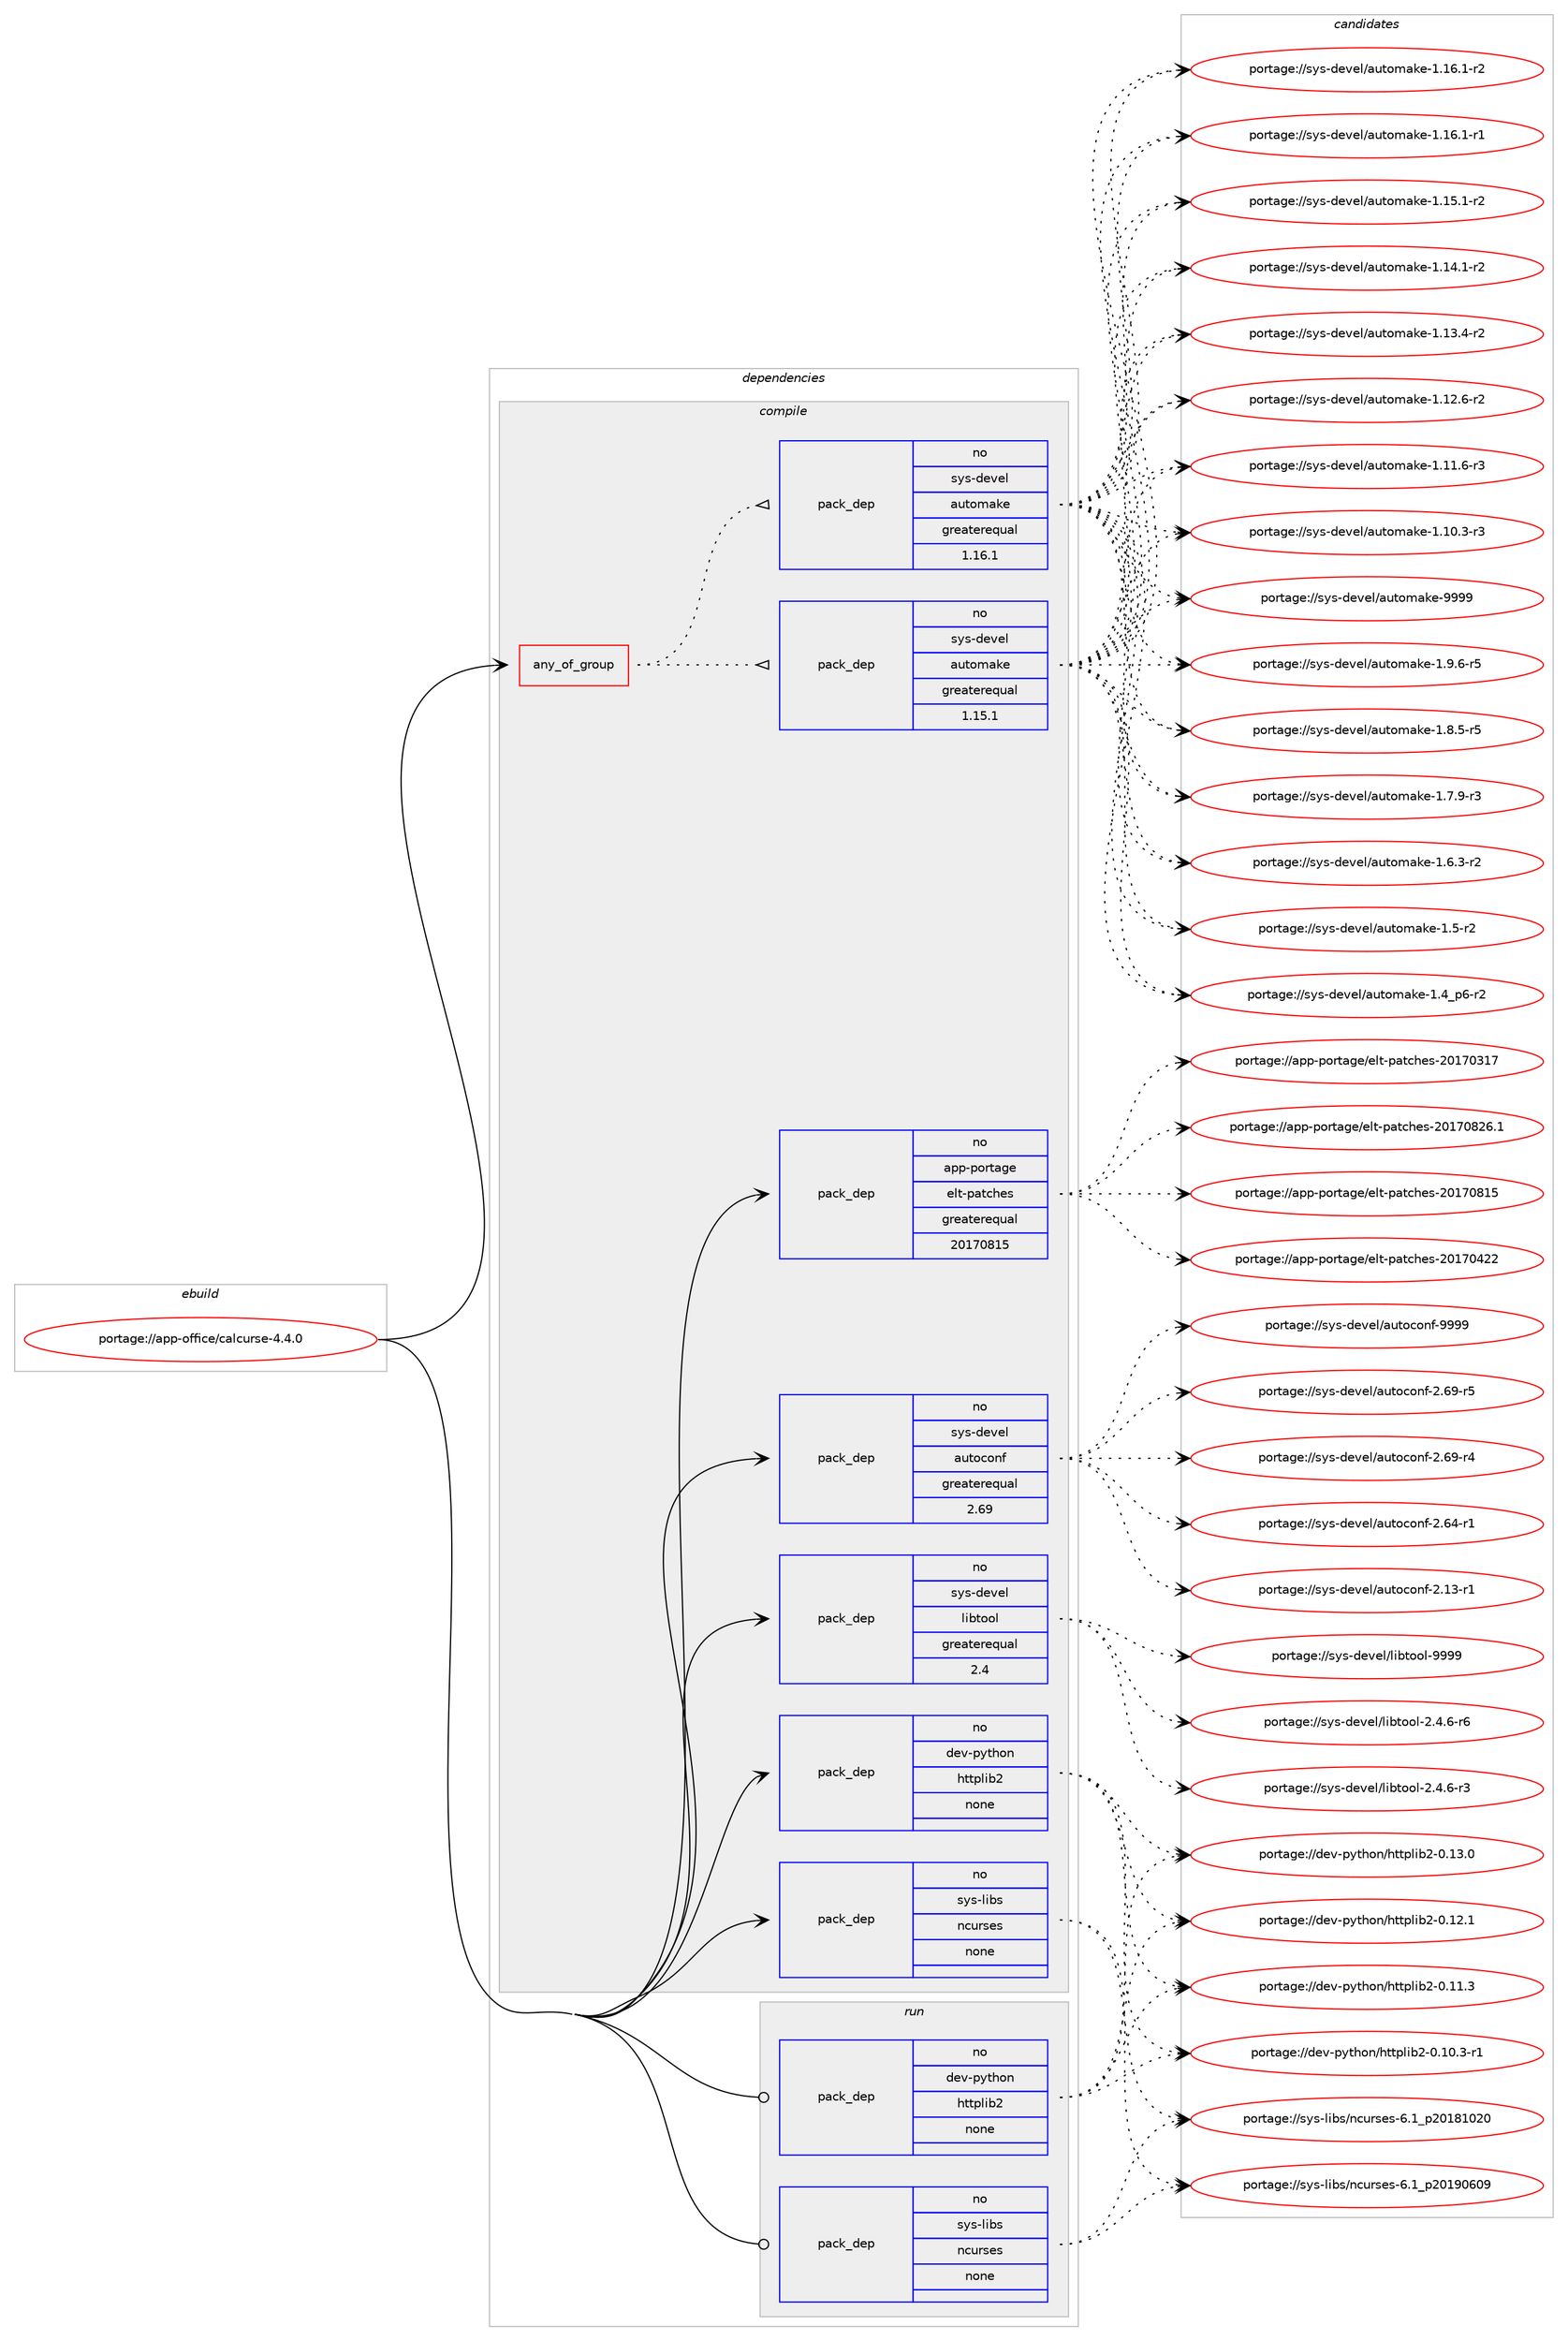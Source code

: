 digraph prolog {

# *************
# Graph options
# *************

newrank=true;
concentrate=true;
compound=true;
graph [rankdir=LR,fontname=Helvetica,fontsize=10,ranksep=1.5];#, ranksep=2.5, nodesep=0.2];
edge  [arrowhead=vee];
node  [fontname=Helvetica,fontsize=10];

# **********
# The ebuild
# **********

subgraph cluster_leftcol {
color=gray;
label=<<i>ebuild</i>>;
id [label="portage://app-office/calcurse-4.4.0", color=red, width=4, href="../app-office/calcurse-4.4.0.svg"];
}

# ****************
# The dependencies
# ****************

subgraph cluster_midcol {
color=gray;
label=<<i>dependencies</i>>;
subgraph cluster_compile {
fillcolor="#eeeeee";
style=filled;
label=<<i>compile</i>>;
subgraph any7853 {
dependency607916 [label=<<TABLE BORDER="0" CELLBORDER="1" CELLSPACING="0" CELLPADDING="4"><TR><TD CELLPADDING="10">any_of_group</TD></TR></TABLE>>, shape=none, color=red];subgraph pack457466 {
dependency607917 [label=<<TABLE BORDER="0" CELLBORDER="1" CELLSPACING="0" CELLPADDING="4" WIDTH="220"><TR><TD ROWSPAN="6" CELLPADDING="30">pack_dep</TD></TR><TR><TD WIDTH="110">no</TD></TR><TR><TD>sys-devel</TD></TR><TR><TD>automake</TD></TR><TR><TD>greaterequal</TD></TR><TR><TD>1.16.1</TD></TR></TABLE>>, shape=none, color=blue];
}
dependency607916:e -> dependency607917:w [weight=20,style="dotted",arrowhead="oinv"];
subgraph pack457467 {
dependency607918 [label=<<TABLE BORDER="0" CELLBORDER="1" CELLSPACING="0" CELLPADDING="4" WIDTH="220"><TR><TD ROWSPAN="6" CELLPADDING="30">pack_dep</TD></TR><TR><TD WIDTH="110">no</TD></TR><TR><TD>sys-devel</TD></TR><TR><TD>automake</TD></TR><TR><TD>greaterequal</TD></TR><TR><TD>1.15.1</TD></TR></TABLE>>, shape=none, color=blue];
}
dependency607916:e -> dependency607918:w [weight=20,style="dotted",arrowhead="oinv"];
}
id:e -> dependency607916:w [weight=20,style="solid",arrowhead="vee"];
subgraph pack457468 {
dependency607919 [label=<<TABLE BORDER="0" CELLBORDER="1" CELLSPACING="0" CELLPADDING="4" WIDTH="220"><TR><TD ROWSPAN="6" CELLPADDING="30">pack_dep</TD></TR><TR><TD WIDTH="110">no</TD></TR><TR><TD>app-portage</TD></TR><TR><TD>elt-patches</TD></TR><TR><TD>greaterequal</TD></TR><TR><TD>20170815</TD></TR></TABLE>>, shape=none, color=blue];
}
id:e -> dependency607919:w [weight=20,style="solid",arrowhead="vee"];
subgraph pack457469 {
dependency607920 [label=<<TABLE BORDER="0" CELLBORDER="1" CELLSPACING="0" CELLPADDING="4" WIDTH="220"><TR><TD ROWSPAN="6" CELLPADDING="30">pack_dep</TD></TR><TR><TD WIDTH="110">no</TD></TR><TR><TD>dev-python</TD></TR><TR><TD>httplib2</TD></TR><TR><TD>none</TD></TR><TR><TD></TD></TR></TABLE>>, shape=none, color=blue];
}
id:e -> dependency607920:w [weight=20,style="solid",arrowhead="vee"];
subgraph pack457470 {
dependency607921 [label=<<TABLE BORDER="0" CELLBORDER="1" CELLSPACING="0" CELLPADDING="4" WIDTH="220"><TR><TD ROWSPAN="6" CELLPADDING="30">pack_dep</TD></TR><TR><TD WIDTH="110">no</TD></TR><TR><TD>sys-devel</TD></TR><TR><TD>autoconf</TD></TR><TR><TD>greaterequal</TD></TR><TR><TD>2.69</TD></TR></TABLE>>, shape=none, color=blue];
}
id:e -> dependency607921:w [weight=20,style="solid",arrowhead="vee"];
subgraph pack457471 {
dependency607922 [label=<<TABLE BORDER="0" CELLBORDER="1" CELLSPACING="0" CELLPADDING="4" WIDTH="220"><TR><TD ROWSPAN="6" CELLPADDING="30">pack_dep</TD></TR><TR><TD WIDTH="110">no</TD></TR><TR><TD>sys-devel</TD></TR><TR><TD>libtool</TD></TR><TR><TD>greaterequal</TD></TR><TR><TD>2.4</TD></TR></TABLE>>, shape=none, color=blue];
}
id:e -> dependency607922:w [weight=20,style="solid",arrowhead="vee"];
subgraph pack457472 {
dependency607923 [label=<<TABLE BORDER="0" CELLBORDER="1" CELLSPACING="0" CELLPADDING="4" WIDTH="220"><TR><TD ROWSPAN="6" CELLPADDING="30">pack_dep</TD></TR><TR><TD WIDTH="110">no</TD></TR><TR><TD>sys-libs</TD></TR><TR><TD>ncurses</TD></TR><TR><TD>none</TD></TR><TR><TD></TD></TR></TABLE>>, shape=none, color=blue];
}
id:e -> dependency607923:w [weight=20,style="solid",arrowhead="vee"];
}
subgraph cluster_compileandrun {
fillcolor="#eeeeee";
style=filled;
label=<<i>compile and run</i>>;
}
subgraph cluster_run {
fillcolor="#eeeeee";
style=filled;
label=<<i>run</i>>;
subgraph pack457473 {
dependency607924 [label=<<TABLE BORDER="0" CELLBORDER="1" CELLSPACING="0" CELLPADDING="4" WIDTH="220"><TR><TD ROWSPAN="6" CELLPADDING="30">pack_dep</TD></TR><TR><TD WIDTH="110">no</TD></TR><TR><TD>dev-python</TD></TR><TR><TD>httplib2</TD></TR><TR><TD>none</TD></TR><TR><TD></TD></TR></TABLE>>, shape=none, color=blue];
}
id:e -> dependency607924:w [weight=20,style="solid",arrowhead="odot"];
subgraph pack457474 {
dependency607925 [label=<<TABLE BORDER="0" CELLBORDER="1" CELLSPACING="0" CELLPADDING="4" WIDTH="220"><TR><TD ROWSPAN="6" CELLPADDING="30">pack_dep</TD></TR><TR><TD WIDTH="110">no</TD></TR><TR><TD>sys-libs</TD></TR><TR><TD>ncurses</TD></TR><TR><TD>none</TD></TR><TR><TD></TD></TR></TABLE>>, shape=none, color=blue];
}
id:e -> dependency607925:w [weight=20,style="solid",arrowhead="odot"];
}
}

# **************
# The candidates
# **************

subgraph cluster_choices {
rank=same;
color=gray;
label=<<i>candidates</i>>;

subgraph choice457466 {
color=black;
nodesep=1;
choice115121115451001011181011084797117116111109971071014557575757 [label="portage://sys-devel/automake-9999", color=red, width=4,href="../sys-devel/automake-9999.svg"];
choice115121115451001011181011084797117116111109971071014549465746544511453 [label="portage://sys-devel/automake-1.9.6-r5", color=red, width=4,href="../sys-devel/automake-1.9.6-r5.svg"];
choice115121115451001011181011084797117116111109971071014549465646534511453 [label="portage://sys-devel/automake-1.8.5-r5", color=red, width=4,href="../sys-devel/automake-1.8.5-r5.svg"];
choice115121115451001011181011084797117116111109971071014549465546574511451 [label="portage://sys-devel/automake-1.7.9-r3", color=red, width=4,href="../sys-devel/automake-1.7.9-r3.svg"];
choice115121115451001011181011084797117116111109971071014549465446514511450 [label="portage://sys-devel/automake-1.6.3-r2", color=red, width=4,href="../sys-devel/automake-1.6.3-r2.svg"];
choice11512111545100101118101108479711711611110997107101454946534511450 [label="portage://sys-devel/automake-1.5-r2", color=red, width=4,href="../sys-devel/automake-1.5-r2.svg"];
choice115121115451001011181011084797117116111109971071014549465295112544511450 [label="portage://sys-devel/automake-1.4_p6-r2", color=red, width=4,href="../sys-devel/automake-1.4_p6-r2.svg"];
choice11512111545100101118101108479711711611110997107101454946495446494511450 [label="portage://sys-devel/automake-1.16.1-r2", color=red, width=4,href="../sys-devel/automake-1.16.1-r2.svg"];
choice11512111545100101118101108479711711611110997107101454946495446494511449 [label="portage://sys-devel/automake-1.16.1-r1", color=red, width=4,href="../sys-devel/automake-1.16.1-r1.svg"];
choice11512111545100101118101108479711711611110997107101454946495346494511450 [label="portage://sys-devel/automake-1.15.1-r2", color=red, width=4,href="../sys-devel/automake-1.15.1-r2.svg"];
choice11512111545100101118101108479711711611110997107101454946495246494511450 [label="portage://sys-devel/automake-1.14.1-r2", color=red, width=4,href="../sys-devel/automake-1.14.1-r2.svg"];
choice11512111545100101118101108479711711611110997107101454946495146524511450 [label="portage://sys-devel/automake-1.13.4-r2", color=red, width=4,href="../sys-devel/automake-1.13.4-r2.svg"];
choice11512111545100101118101108479711711611110997107101454946495046544511450 [label="portage://sys-devel/automake-1.12.6-r2", color=red, width=4,href="../sys-devel/automake-1.12.6-r2.svg"];
choice11512111545100101118101108479711711611110997107101454946494946544511451 [label="portage://sys-devel/automake-1.11.6-r3", color=red, width=4,href="../sys-devel/automake-1.11.6-r3.svg"];
choice11512111545100101118101108479711711611110997107101454946494846514511451 [label="portage://sys-devel/automake-1.10.3-r3", color=red, width=4,href="../sys-devel/automake-1.10.3-r3.svg"];
dependency607917:e -> choice115121115451001011181011084797117116111109971071014557575757:w [style=dotted,weight="100"];
dependency607917:e -> choice115121115451001011181011084797117116111109971071014549465746544511453:w [style=dotted,weight="100"];
dependency607917:e -> choice115121115451001011181011084797117116111109971071014549465646534511453:w [style=dotted,weight="100"];
dependency607917:e -> choice115121115451001011181011084797117116111109971071014549465546574511451:w [style=dotted,weight="100"];
dependency607917:e -> choice115121115451001011181011084797117116111109971071014549465446514511450:w [style=dotted,weight="100"];
dependency607917:e -> choice11512111545100101118101108479711711611110997107101454946534511450:w [style=dotted,weight="100"];
dependency607917:e -> choice115121115451001011181011084797117116111109971071014549465295112544511450:w [style=dotted,weight="100"];
dependency607917:e -> choice11512111545100101118101108479711711611110997107101454946495446494511450:w [style=dotted,weight="100"];
dependency607917:e -> choice11512111545100101118101108479711711611110997107101454946495446494511449:w [style=dotted,weight="100"];
dependency607917:e -> choice11512111545100101118101108479711711611110997107101454946495346494511450:w [style=dotted,weight="100"];
dependency607917:e -> choice11512111545100101118101108479711711611110997107101454946495246494511450:w [style=dotted,weight="100"];
dependency607917:e -> choice11512111545100101118101108479711711611110997107101454946495146524511450:w [style=dotted,weight="100"];
dependency607917:e -> choice11512111545100101118101108479711711611110997107101454946495046544511450:w [style=dotted,weight="100"];
dependency607917:e -> choice11512111545100101118101108479711711611110997107101454946494946544511451:w [style=dotted,weight="100"];
dependency607917:e -> choice11512111545100101118101108479711711611110997107101454946494846514511451:w [style=dotted,weight="100"];
}
subgraph choice457467 {
color=black;
nodesep=1;
choice115121115451001011181011084797117116111109971071014557575757 [label="portage://sys-devel/automake-9999", color=red, width=4,href="../sys-devel/automake-9999.svg"];
choice115121115451001011181011084797117116111109971071014549465746544511453 [label="portage://sys-devel/automake-1.9.6-r5", color=red, width=4,href="../sys-devel/automake-1.9.6-r5.svg"];
choice115121115451001011181011084797117116111109971071014549465646534511453 [label="portage://sys-devel/automake-1.8.5-r5", color=red, width=4,href="../sys-devel/automake-1.8.5-r5.svg"];
choice115121115451001011181011084797117116111109971071014549465546574511451 [label="portage://sys-devel/automake-1.7.9-r3", color=red, width=4,href="../sys-devel/automake-1.7.9-r3.svg"];
choice115121115451001011181011084797117116111109971071014549465446514511450 [label="portage://sys-devel/automake-1.6.3-r2", color=red, width=4,href="../sys-devel/automake-1.6.3-r2.svg"];
choice11512111545100101118101108479711711611110997107101454946534511450 [label="portage://sys-devel/automake-1.5-r2", color=red, width=4,href="../sys-devel/automake-1.5-r2.svg"];
choice115121115451001011181011084797117116111109971071014549465295112544511450 [label="portage://sys-devel/automake-1.4_p6-r2", color=red, width=4,href="../sys-devel/automake-1.4_p6-r2.svg"];
choice11512111545100101118101108479711711611110997107101454946495446494511450 [label="portage://sys-devel/automake-1.16.1-r2", color=red, width=4,href="../sys-devel/automake-1.16.1-r2.svg"];
choice11512111545100101118101108479711711611110997107101454946495446494511449 [label="portage://sys-devel/automake-1.16.1-r1", color=red, width=4,href="../sys-devel/automake-1.16.1-r1.svg"];
choice11512111545100101118101108479711711611110997107101454946495346494511450 [label="portage://sys-devel/automake-1.15.1-r2", color=red, width=4,href="../sys-devel/automake-1.15.1-r2.svg"];
choice11512111545100101118101108479711711611110997107101454946495246494511450 [label="portage://sys-devel/automake-1.14.1-r2", color=red, width=4,href="../sys-devel/automake-1.14.1-r2.svg"];
choice11512111545100101118101108479711711611110997107101454946495146524511450 [label="portage://sys-devel/automake-1.13.4-r2", color=red, width=4,href="../sys-devel/automake-1.13.4-r2.svg"];
choice11512111545100101118101108479711711611110997107101454946495046544511450 [label="portage://sys-devel/automake-1.12.6-r2", color=red, width=4,href="../sys-devel/automake-1.12.6-r2.svg"];
choice11512111545100101118101108479711711611110997107101454946494946544511451 [label="portage://sys-devel/automake-1.11.6-r3", color=red, width=4,href="../sys-devel/automake-1.11.6-r3.svg"];
choice11512111545100101118101108479711711611110997107101454946494846514511451 [label="portage://sys-devel/automake-1.10.3-r3", color=red, width=4,href="../sys-devel/automake-1.10.3-r3.svg"];
dependency607918:e -> choice115121115451001011181011084797117116111109971071014557575757:w [style=dotted,weight="100"];
dependency607918:e -> choice115121115451001011181011084797117116111109971071014549465746544511453:w [style=dotted,weight="100"];
dependency607918:e -> choice115121115451001011181011084797117116111109971071014549465646534511453:w [style=dotted,weight="100"];
dependency607918:e -> choice115121115451001011181011084797117116111109971071014549465546574511451:w [style=dotted,weight="100"];
dependency607918:e -> choice115121115451001011181011084797117116111109971071014549465446514511450:w [style=dotted,weight="100"];
dependency607918:e -> choice11512111545100101118101108479711711611110997107101454946534511450:w [style=dotted,weight="100"];
dependency607918:e -> choice115121115451001011181011084797117116111109971071014549465295112544511450:w [style=dotted,weight="100"];
dependency607918:e -> choice11512111545100101118101108479711711611110997107101454946495446494511450:w [style=dotted,weight="100"];
dependency607918:e -> choice11512111545100101118101108479711711611110997107101454946495446494511449:w [style=dotted,weight="100"];
dependency607918:e -> choice11512111545100101118101108479711711611110997107101454946495346494511450:w [style=dotted,weight="100"];
dependency607918:e -> choice11512111545100101118101108479711711611110997107101454946495246494511450:w [style=dotted,weight="100"];
dependency607918:e -> choice11512111545100101118101108479711711611110997107101454946495146524511450:w [style=dotted,weight="100"];
dependency607918:e -> choice11512111545100101118101108479711711611110997107101454946495046544511450:w [style=dotted,weight="100"];
dependency607918:e -> choice11512111545100101118101108479711711611110997107101454946494946544511451:w [style=dotted,weight="100"];
dependency607918:e -> choice11512111545100101118101108479711711611110997107101454946494846514511451:w [style=dotted,weight="100"];
}
subgraph choice457468 {
color=black;
nodesep=1;
choice971121124511211111411697103101471011081164511297116991041011154550484955485650544649 [label="portage://app-portage/elt-patches-20170826.1", color=red, width=4,href="../app-portage/elt-patches-20170826.1.svg"];
choice97112112451121111141169710310147101108116451129711699104101115455048495548564953 [label="portage://app-portage/elt-patches-20170815", color=red, width=4,href="../app-portage/elt-patches-20170815.svg"];
choice97112112451121111141169710310147101108116451129711699104101115455048495548525050 [label="portage://app-portage/elt-patches-20170422", color=red, width=4,href="../app-portage/elt-patches-20170422.svg"];
choice97112112451121111141169710310147101108116451129711699104101115455048495548514955 [label="portage://app-portage/elt-patches-20170317", color=red, width=4,href="../app-portage/elt-patches-20170317.svg"];
dependency607919:e -> choice971121124511211111411697103101471011081164511297116991041011154550484955485650544649:w [style=dotted,weight="100"];
dependency607919:e -> choice97112112451121111141169710310147101108116451129711699104101115455048495548564953:w [style=dotted,weight="100"];
dependency607919:e -> choice97112112451121111141169710310147101108116451129711699104101115455048495548525050:w [style=dotted,weight="100"];
dependency607919:e -> choice97112112451121111141169710310147101108116451129711699104101115455048495548514955:w [style=dotted,weight="100"];
}
subgraph choice457469 {
color=black;
nodesep=1;
choice1001011184511212111610411111047104116116112108105985045484649514648 [label="portage://dev-python/httplib2-0.13.0", color=red, width=4,href="../dev-python/httplib2-0.13.0.svg"];
choice1001011184511212111610411111047104116116112108105985045484649504649 [label="portage://dev-python/httplib2-0.12.1", color=red, width=4,href="../dev-python/httplib2-0.12.1.svg"];
choice1001011184511212111610411111047104116116112108105985045484649494651 [label="portage://dev-python/httplib2-0.11.3", color=red, width=4,href="../dev-python/httplib2-0.11.3.svg"];
choice10010111845112121116104111110471041161161121081059850454846494846514511449 [label="portage://dev-python/httplib2-0.10.3-r1", color=red, width=4,href="../dev-python/httplib2-0.10.3-r1.svg"];
dependency607920:e -> choice1001011184511212111610411111047104116116112108105985045484649514648:w [style=dotted,weight="100"];
dependency607920:e -> choice1001011184511212111610411111047104116116112108105985045484649504649:w [style=dotted,weight="100"];
dependency607920:e -> choice1001011184511212111610411111047104116116112108105985045484649494651:w [style=dotted,weight="100"];
dependency607920:e -> choice10010111845112121116104111110471041161161121081059850454846494846514511449:w [style=dotted,weight="100"];
}
subgraph choice457470 {
color=black;
nodesep=1;
choice115121115451001011181011084797117116111991111101024557575757 [label="portage://sys-devel/autoconf-9999", color=red, width=4,href="../sys-devel/autoconf-9999.svg"];
choice1151211154510010111810110847971171161119911111010245504654574511453 [label="portage://sys-devel/autoconf-2.69-r5", color=red, width=4,href="../sys-devel/autoconf-2.69-r5.svg"];
choice1151211154510010111810110847971171161119911111010245504654574511452 [label="portage://sys-devel/autoconf-2.69-r4", color=red, width=4,href="../sys-devel/autoconf-2.69-r4.svg"];
choice1151211154510010111810110847971171161119911111010245504654524511449 [label="portage://sys-devel/autoconf-2.64-r1", color=red, width=4,href="../sys-devel/autoconf-2.64-r1.svg"];
choice1151211154510010111810110847971171161119911111010245504649514511449 [label="portage://sys-devel/autoconf-2.13-r1", color=red, width=4,href="../sys-devel/autoconf-2.13-r1.svg"];
dependency607921:e -> choice115121115451001011181011084797117116111991111101024557575757:w [style=dotted,weight="100"];
dependency607921:e -> choice1151211154510010111810110847971171161119911111010245504654574511453:w [style=dotted,weight="100"];
dependency607921:e -> choice1151211154510010111810110847971171161119911111010245504654574511452:w [style=dotted,weight="100"];
dependency607921:e -> choice1151211154510010111810110847971171161119911111010245504654524511449:w [style=dotted,weight="100"];
dependency607921:e -> choice1151211154510010111810110847971171161119911111010245504649514511449:w [style=dotted,weight="100"];
}
subgraph choice457471 {
color=black;
nodesep=1;
choice1151211154510010111810110847108105981161111111084557575757 [label="portage://sys-devel/libtool-9999", color=red, width=4,href="../sys-devel/libtool-9999.svg"];
choice1151211154510010111810110847108105981161111111084550465246544511454 [label="portage://sys-devel/libtool-2.4.6-r6", color=red, width=4,href="../sys-devel/libtool-2.4.6-r6.svg"];
choice1151211154510010111810110847108105981161111111084550465246544511451 [label="portage://sys-devel/libtool-2.4.6-r3", color=red, width=4,href="../sys-devel/libtool-2.4.6-r3.svg"];
dependency607922:e -> choice1151211154510010111810110847108105981161111111084557575757:w [style=dotted,weight="100"];
dependency607922:e -> choice1151211154510010111810110847108105981161111111084550465246544511454:w [style=dotted,weight="100"];
dependency607922:e -> choice1151211154510010111810110847108105981161111111084550465246544511451:w [style=dotted,weight="100"];
}
subgraph choice457472 {
color=black;
nodesep=1;
choice1151211154510810598115471109911711411510111545544649951125048495748544857 [label="portage://sys-libs/ncurses-6.1_p20190609", color=red, width=4,href="../sys-libs/ncurses-6.1_p20190609.svg"];
choice1151211154510810598115471109911711411510111545544649951125048495649485048 [label="portage://sys-libs/ncurses-6.1_p20181020", color=red, width=4,href="../sys-libs/ncurses-6.1_p20181020.svg"];
dependency607923:e -> choice1151211154510810598115471109911711411510111545544649951125048495748544857:w [style=dotted,weight="100"];
dependency607923:e -> choice1151211154510810598115471109911711411510111545544649951125048495649485048:w [style=dotted,weight="100"];
}
subgraph choice457473 {
color=black;
nodesep=1;
choice1001011184511212111610411111047104116116112108105985045484649514648 [label="portage://dev-python/httplib2-0.13.0", color=red, width=4,href="../dev-python/httplib2-0.13.0.svg"];
choice1001011184511212111610411111047104116116112108105985045484649504649 [label="portage://dev-python/httplib2-0.12.1", color=red, width=4,href="../dev-python/httplib2-0.12.1.svg"];
choice1001011184511212111610411111047104116116112108105985045484649494651 [label="portage://dev-python/httplib2-0.11.3", color=red, width=4,href="../dev-python/httplib2-0.11.3.svg"];
choice10010111845112121116104111110471041161161121081059850454846494846514511449 [label="portage://dev-python/httplib2-0.10.3-r1", color=red, width=4,href="../dev-python/httplib2-0.10.3-r1.svg"];
dependency607924:e -> choice1001011184511212111610411111047104116116112108105985045484649514648:w [style=dotted,weight="100"];
dependency607924:e -> choice1001011184511212111610411111047104116116112108105985045484649504649:w [style=dotted,weight="100"];
dependency607924:e -> choice1001011184511212111610411111047104116116112108105985045484649494651:w [style=dotted,weight="100"];
dependency607924:e -> choice10010111845112121116104111110471041161161121081059850454846494846514511449:w [style=dotted,weight="100"];
}
subgraph choice457474 {
color=black;
nodesep=1;
choice1151211154510810598115471109911711411510111545544649951125048495748544857 [label="portage://sys-libs/ncurses-6.1_p20190609", color=red, width=4,href="../sys-libs/ncurses-6.1_p20190609.svg"];
choice1151211154510810598115471109911711411510111545544649951125048495649485048 [label="portage://sys-libs/ncurses-6.1_p20181020", color=red, width=4,href="../sys-libs/ncurses-6.1_p20181020.svg"];
dependency607925:e -> choice1151211154510810598115471109911711411510111545544649951125048495748544857:w [style=dotted,weight="100"];
dependency607925:e -> choice1151211154510810598115471109911711411510111545544649951125048495649485048:w [style=dotted,weight="100"];
}
}

}
